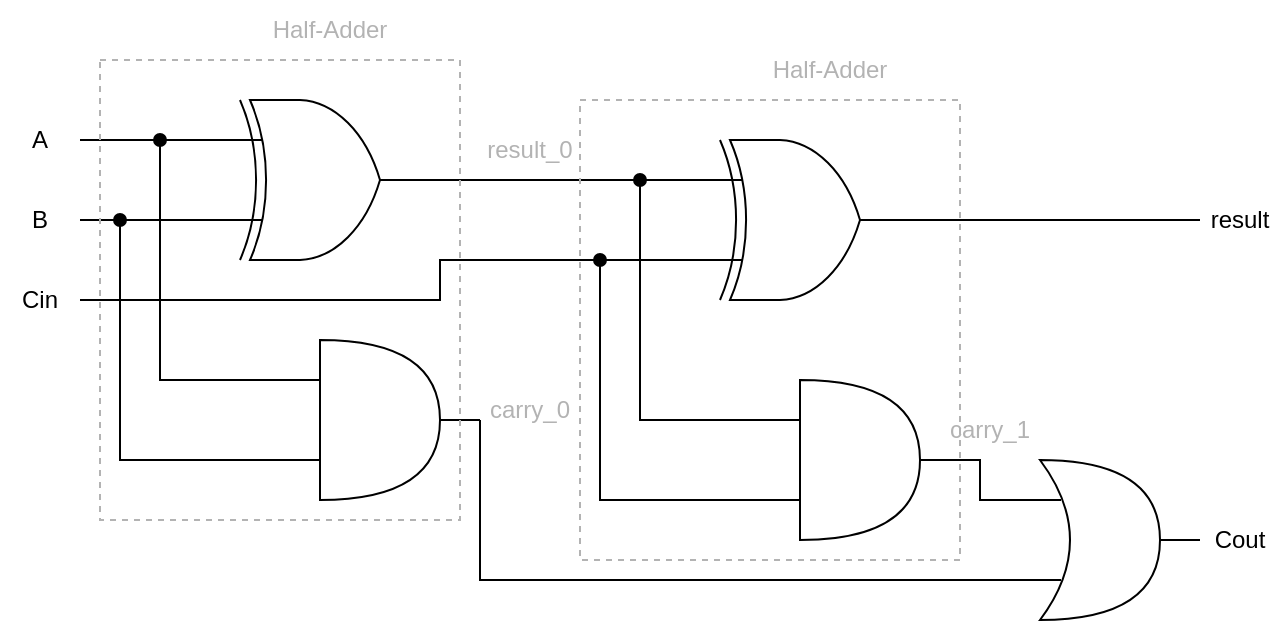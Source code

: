 <mxfile version="21.5.2" type="device">
  <diagram name="Page-1" id="gtos8FcKij2aagb__cSp">
    <mxGraphModel dx="1434" dy="753" grid="1" gridSize="10" guides="1" tooltips="1" connect="1" arrows="1" fold="1" page="1" pageScale="1" pageWidth="850" pageHeight="1100" math="0" shadow="0">
      <root>
        <mxCell id="0" />
        <mxCell id="1" parent="0" />
        <mxCell id="q8DMr7s5XlRu3YWfqp06-1" value="A" style="text;html=1;strokeColor=none;fillColor=none;align=center;verticalAlign=middle;whiteSpace=wrap;rounded=0;" vertex="1" parent="1">
          <mxGeometry x="360" y="320" width="40" height="40" as="geometry" />
        </mxCell>
        <mxCell id="q8DMr7s5XlRu3YWfqp06-2" value="" style="verticalLabelPosition=bottom;shadow=0;dashed=0;align=center;html=1;verticalAlign=top;shape=mxgraph.electrical.logic_gates.logic_gate;operation=xor;" vertex="1" parent="1">
          <mxGeometry x="470" y="320" width="100" height="80" as="geometry" />
        </mxCell>
        <mxCell id="q8DMr7s5XlRu3YWfqp06-4" value="" style="shape=or;whiteSpace=wrap;html=1;" vertex="1" parent="1">
          <mxGeometry x="520" y="440" width="60" height="80" as="geometry" />
        </mxCell>
        <mxCell id="q8DMr7s5XlRu3YWfqp06-5" value="B" style="text;html=1;strokeColor=none;fillColor=none;align=center;verticalAlign=middle;whiteSpace=wrap;rounded=0;" vertex="1" parent="1">
          <mxGeometry x="360" y="360" width="40" height="40" as="geometry" />
        </mxCell>
        <mxCell id="q8DMr7s5XlRu3YWfqp06-6" value="" style="endArrow=none;html=1;rounded=0;exitX=1;exitY=0.5;exitDx=0;exitDy=0;entryX=0;entryY=0.25;entryDx=0;entryDy=0;entryPerimeter=0;" edge="1" parent="1" source="q8DMr7s5XlRu3YWfqp06-1" target="q8DMr7s5XlRu3YWfqp06-2">
          <mxGeometry width="50" height="50" relative="1" as="geometry">
            <mxPoint x="400" y="420" as="sourcePoint" />
            <mxPoint x="450" y="370" as="targetPoint" />
          </mxGeometry>
        </mxCell>
        <mxCell id="q8DMr7s5XlRu3YWfqp06-7" value="" style="endArrow=none;html=1;rounded=0;exitX=1;exitY=0.5;exitDx=0;exitDy=0;entryX=0;entryY=0.75;entryDx=0;entryDy=0;entryPerimeter=0;" edge="1" parent="1" source="q8DMr7s5XlRu3YWfqp06-5" target="q8DMr7s5XlRu3YWfqp06-2">
          <mxGeometry width="50" height="50" relative="1" as="geometry">
            <mxPoint x="400" y="420" as="sourcePoint" />
            <mxPoint x="450" y="370" as="targetPoint" />
          </mxGeometry>
        </mxCell>
        <mxCell id="q8DMr7s5XlRu3YWfqp06-8" value="" style="endArrow=none;html=1;rounded=0;startArrow=oval;startFill=1;entryX=0;entryY=0.25;entryDx=0;entryDy=0;entryPerimeter=0;" edge="1" parent="1" target="q8DMr7s5XlRu3YWfqp06-4">
          <mxGeometry width="50" height="50" relative="1" as="geometry">
            <mxPoint x="440" y="340" as="sourcePoint" />
            <mxPoint x="490" y="480" as="targetPoint" />
            <Array as="points">
              <mxPoint x="440" y="460" />
            </Array>
          </mxGeometry>
        </mxCell>
        <mxCell id="q8DMr7s5XlRu3YWfqp06-9" value="" style="endArrow=none;html=1;rounded=0;entryX=0;entryY=0.75;entryDx=0;entryDy=0;entryPerimeter=0;startArrow=oval;startFill=1;" edge="1" parent="1" target="q8DMr7s5XlRu3YWfqp06-4">
          <mxGeometry width="50" height="50" relative="1" as="geometry">
            <mxPoint x="420" y="380" as="sourcePoint" />
            <mxPoint x="502" y="508" as="targetPoint" />
            <Array as="points">
              <mxPoint x="420" y="500" />
            </Array>
          </mxGeometry>
        </mxCell>
        <mxCell id="q8DMr7s5XlRu3YWfqp06-12" value="" style="endArrow=none;html=1;rounded=0;exitX=1;exitY=0.5;exitDx=0;exitDy=0;exitPerimeter=0;entryX=0;entryY=0.5;entryDx=0;entryDy=0;" edge="1" parent="1" source="q8DMr7s5XlRu3YWfqp06-4">
          <mxGeometry width="50" height="50" relative="1" as="geometry">
            <mxPoint x="400" y="420" as="sourcePoint" />
            <mxPoint x="600" y="480" as="targetPoint" />
          </mxGeometry>
        </mxCell>
        <mxCell id="q8DMr7s5XlRu3YWfqp06-13" value="" style="endArrow=none;html=1;rounded=0;exitX=1;exitY=0.5;exitDx=0;exitDy=0;exitPerimeter=0;" edge="1" parent="1" source="q8DMr7s5XlRu3YWfqp06-2">
          <mxGeometry width="50" height="50" relative="1" as="geometry">
            <mxPoint x="400" y="420" as="sourcePoint" />
            <mxPoint x="640" y="360" as="targetPoint" />
          </mxGeometry>
        </mxCell>
        <mxCell id="q8DMr7s5XlRu3YWfqp06-15" value="" style="verticalLabelPosition=bottom;shadow=0;dashed=0;align=center;html=1;verticalAlign=top;shape=mxgraph.electrical.logic_gates.logic_gate;operation=xor;" vertex="1" parent="1">
          <mxGeometry x="710" y="340" width="100" height="80" as="geometry" />
        </mxCell>
        <mxCell id="q8DMr7s5XlRu3YWfqp06-16" value="" style="shape=or;whiteSpace=wrap;html=1;" vertex="1" parent="1">
          <mxGeometry x="760" y="460" width="60" height="80" as="geometry" />
        </mxCell>
        <mxCell id="q8DMr7s5XlRu3YWfqp06-18" value="" style="endArrow=none;html=1;rounded=0;exitX=1;exitY=0.5;exitDx=0;exitDy=0;entryX=0;entryY=0.25;entryDx=0;entryDy=0;entryPerimeter=0;" edge="1" parent="1" target="q8DMr7s5XlRu3YWfqp06-15">
          <mxGeometry width="50" height="50" relative="1" as="geometry">
            <mxPoint x="640" y="360" as="sourcePoint" />
            <mxPoint x="690" y="390" as="targetPoint" />
          </mxGeometry>
        </mxCell>
        <mxCell id="q8DMr7s5XlRu3YWfqp06-19" value="" style="endArrow=none;html=1;rounded=0;exitX=1;exitY=0.5;exitDx=0;exitDy=0;entryX=0;entryY=0.75;entryDx=0;entryDy=0;entryPerimeter=0;" edge="1" parent="1" target="q8DMr7s5XlRu3YWfqp06-15">
          <mxGeometry width="50" height="50" relative="1" as="geometry">
            <mxPoint x="640" y="400" as="sourcePoint" />
            <mxPoint x="690" y="390" as="targetPoint" />
          </mxGeometry>
        </mxCell>
        <mxCell id="q8DMr7s5XlRu3YWfqp06-20" value="" style="endArrow=none;html=1;rounded=0;startArrow=oval;startFill=1;entryX=0;entryY=0.25;entryDx=0;entryDy=0;entryPerimeter=0;" edge="1" parent="1" target="q8DMr7s5XlRu3YWfqp06-16">
          <mxGeometry width="50" height="50" relative="1" as="geometry">
            <mxPoint x="680" y="360" as="sourcePoint" />
            <mxPoint x="730" y="500" as="targetPoint" />
            <Array as="points">
              <mxPoint x="680" y="480" />
            </Array>
          </mxGeometry>
        </mxCell>
        <mxCell id="q8DMr7s5XlRu3YWfqp06-21" value="" style="endArrow=none;html=1;rounded=0;entryX=0;entryY=0.75;entryDx=0;entryDy=0;entryPerimeter=0;startArrow=oval;startFill=1;" edge="1" parent="1" target="q8DMr7s5XlRu3YWfqp06-16">
          <mxGeometry width="50" height="50" relative="1" as="geometry">
            <mxPoint x="660" y="400" as="sourcePoint" />
            <mxPoint x="742" y="528" as="targetPoint" />
            <Array as="points">
              <mxPoint x="660" y="520" />
            </Array>
          </mxGeometry>
        </mxCell>
        <mxCell id="q8DMr7s5XlRu3YWfqp06-22" value="result" style="text;html=1;strokeColor=none;fillColor=none;align=center;verticalAlign=middle;whiteSpace=wrap;rounded=0;" vertex="1" parent="1">
          <mxGeometry x="960" y="360" width="40" height="40" as="geometry" />
        </mxCell>
        <mxCell id="q8DMr7s5XlRu3YWfqp06-23" value="Cout" style="text;html=1;strokeColor=none;fillColor=none;align=center;verticalAlign=middle;whiteSpace=wrap;rounded=0;" vertex="1" parent="1">
          <mxGeometry x="960" y="520" width="40" height="40" as="geometry" />
        </mxCell>
        <mxCell id="q8DMr7s5XlRu3YWfqp06-24" value="" style="endArrow=none;html=1;rounded=0;exitX=1;exitY=0.5;exitDx=0;exitDy=0;exitPerimeter=0;entryX=0.175;entryY=0.25;entryDx=0;entryDy=0;entryPerimeter=0;" edge="1" parent="1" source="q8DMr7s5XlRu3YWfqp06-16" target="q8DMr7s5XlRu3YWfqp06-30">
          <mxGeometry width="50" height="50" relative="1" as="geometry">
            <mxPoint x="640" y="440" as="sourcePoint" />
            <mxPoint x="690" y="390" as="targetPoint" />
            <Array as="points">
              <mxPoint x="850" y="500" />
              <mxPoint x="850" y="520" />
            </Array>
          </mxGeometry>
        </mxCell>
        <mxCell id="q8DMr7s5XlRu3YWfqp06-25" value="" style="endArrow=none;html=1;rounded=0;exitX=1;exitY=0.5;exitDx=0;exitDy=0;exitPerimeter=0;entryX=0;entryY=0.5;entryDx=0;entryDy=0;" edge="1" parent="1" source="q8DMr7s5XlRu3YWfqp06-15" target="q8DMr7s5XlRu3YWfqp06-22">
          <mxGeometry width="50" height="50" relative="1" as="geometry">
            <mxPoint x="640" y="440" as="sourcePoint" />
            <mxPoint x="690" y="390" as="targetPoint" />
          </mxGeometry>
        </mxCell>
        <mxCell id="q8DMr7s5XlRu3YWfqp06-27" value="Cin" style="text;html=1;strokeColor=none;fillColor=none;align=center;verticalAlign=middle;whiteSpace=wrap;rounded=0;" vertex="1" parent="1">
          <mxGeometry x="360" y="400" width="40" height="40" as="geometry" />
        </mxCell>
        <mxCell id="q8DMr7s5XlRu3YWfqp06-28" value="" style="endArrow=none;html=1;rounded=0;" edge="1" parent="1">
          <mxGeometry width="50" height="50" relative="1" as="geometry">
            <mxPoint x="400" y="420" as="sourcePoint" />
            <mxPoint x="640" y="400" as="targetPoint" />
            <Array as="points">
              <mxPoint x="580" y="420" />
              <mxPoint x="580" y="400" />
            </Array>
          </mxGeometry>
        </mxCell>
        <mxCell id="q8DMr7s5XlRu3YWfqp06-30" value="" style="shape=xor;whiteSpace=wrap;html=1;" vertex="1" parent="1">
          <mxGeometry x="880" y="500" width="60" height="80" as="geometry" />
        </mxCell>
        <mxCell id="q8DMr7s5XlRu3YWfqp06-31" value="" style="endArrow=none;html=1;rounded=0;entryX=0.175;entryY=0.75;entryDx=0;entryDy=0;entryPerimeter=0;" edge="1" parent="1" target="q8DMr7s5XlRu3YWfqp06-30">
          <mxGeometry width="50" height="50" relative="1" as="geometry">
            <mxPoint x="600" y="480" as="sourcePoint" />
            <mxPoint x="450" y="370" as="targetPoint" />
            <Array as="points">
              <mxPoint x="600" y="560" />
            </Array>
          </mxGeometry>
        </mxCell>
        <mxCell id="q8DMr7s5XlRu3YWfqp06-32" value="" style="endArrow=none;html=1;rounded=0;exitX=1;exitY=0.5;exitDx=0;exitDy=0;exitPerimeter=0;" edge="1" parent="1" source="q8DMr7s5XlRu3YWfqp06-30">
          <mxGeometry width="50" height="50" relative="1" as="geometry">
            <mxPoint x="400" y="420" as="sourcePoint" />
            <mxPoint x="960" y="540" as="targetPoint" />
          </mxGeometry>
        </mxCell>
        <mxCell id="q8DMr7s5XlRu3YWfqp06-33" value="" style="rounded=0;whiteSpace=wrap;html=1;fillColor=none;dashed=1;strokeColor=#B3B3B3;" vertex="1" parent="1">
          <mxGeometry x="410" y="300" width="180" height="230" as="geometry" />
        </mxCell>
        <mxCell id="q8DMr7s5XlRu3YWfqp06-34" value="" style="rounded=0;whiteSpace=wrap;html=1;fillColor=none;dashed=1;strokeColor=#B3B3B3;" vertex="1" parent="1">
          <mxGeometry x="650" y="320" width="190" height="230" as="geometry" />
        </mxCell>
        <mxCell id="q8DMr7s5XlRu3YWfqp06-35" value="Half-Adder" style="text;html=1;strokeColor=none;fillColor=none;align=center;verticalAlign=middle;whiteSpace=wrap;rounded=0;fontColor=#B3B3B3;" vertex="1" parent="1">
          <mxGeometry x="450" y="270" width="150" height="30" as="geometry" />
        </mxCell>
        <mxCell id="q8DMr7s5XlRu3YWfqp06-36" value="Half-Adder" style="text;html=1;strokeColor=none;fillColor=none;align=center;verticalAlign=middle;whiteSpace=wrap;rounded=0;fontColor=#B3B3B3;" vertex="1" parent="1">
          <mxGeometry x="700" y="290" width="150" height="30" as="geometry" />
        </mxCell>
        <mxCell id="q8DMr7s5XlRu3YWfqp06-37" value="result_0" style="text;html=1;strokeColor=none;fillColor=none;align=center;verticalAlign=middle;whiteSpace=wrap;rounded=0;fontColor=#B3B3B3;" vertex="1" parent="1">
          <mxGeometry x="600" y="330" width="50" height="30" as="geometry" />
        </mxCell>
        <mxCell id="q8DMr7s5XlRu3YWfqp06-38" value="carry_0" style="text;html=1;strokeColor=none;fillColor=none;align=center;verticalAlign=middle;whiteSpace=wrap;rounded=0;fontColor=#B3B3B3;" vertex="1" parent="1">
          <mxGeometry x="600" y="460" width="50" height="30" as="geometry" />
        </mxCell>
        <mxCell id="q8DMr7s5XlRu3YWfqp06-41" value="carry_1" style="text;html=1;strokeColor=none;fillColor=none;align=center;verticalAlign=middle;whiteSpace=wrap;rounded=0;fontColor=#B3B3B3;" vertex="1" parent="1">
          <mxGeometry x="830" y="470" width="50" height="30" as="geometry" />
        </mxCell>
      </root>
    </mxGraphModel>
  </diagram>
</mxfile>
